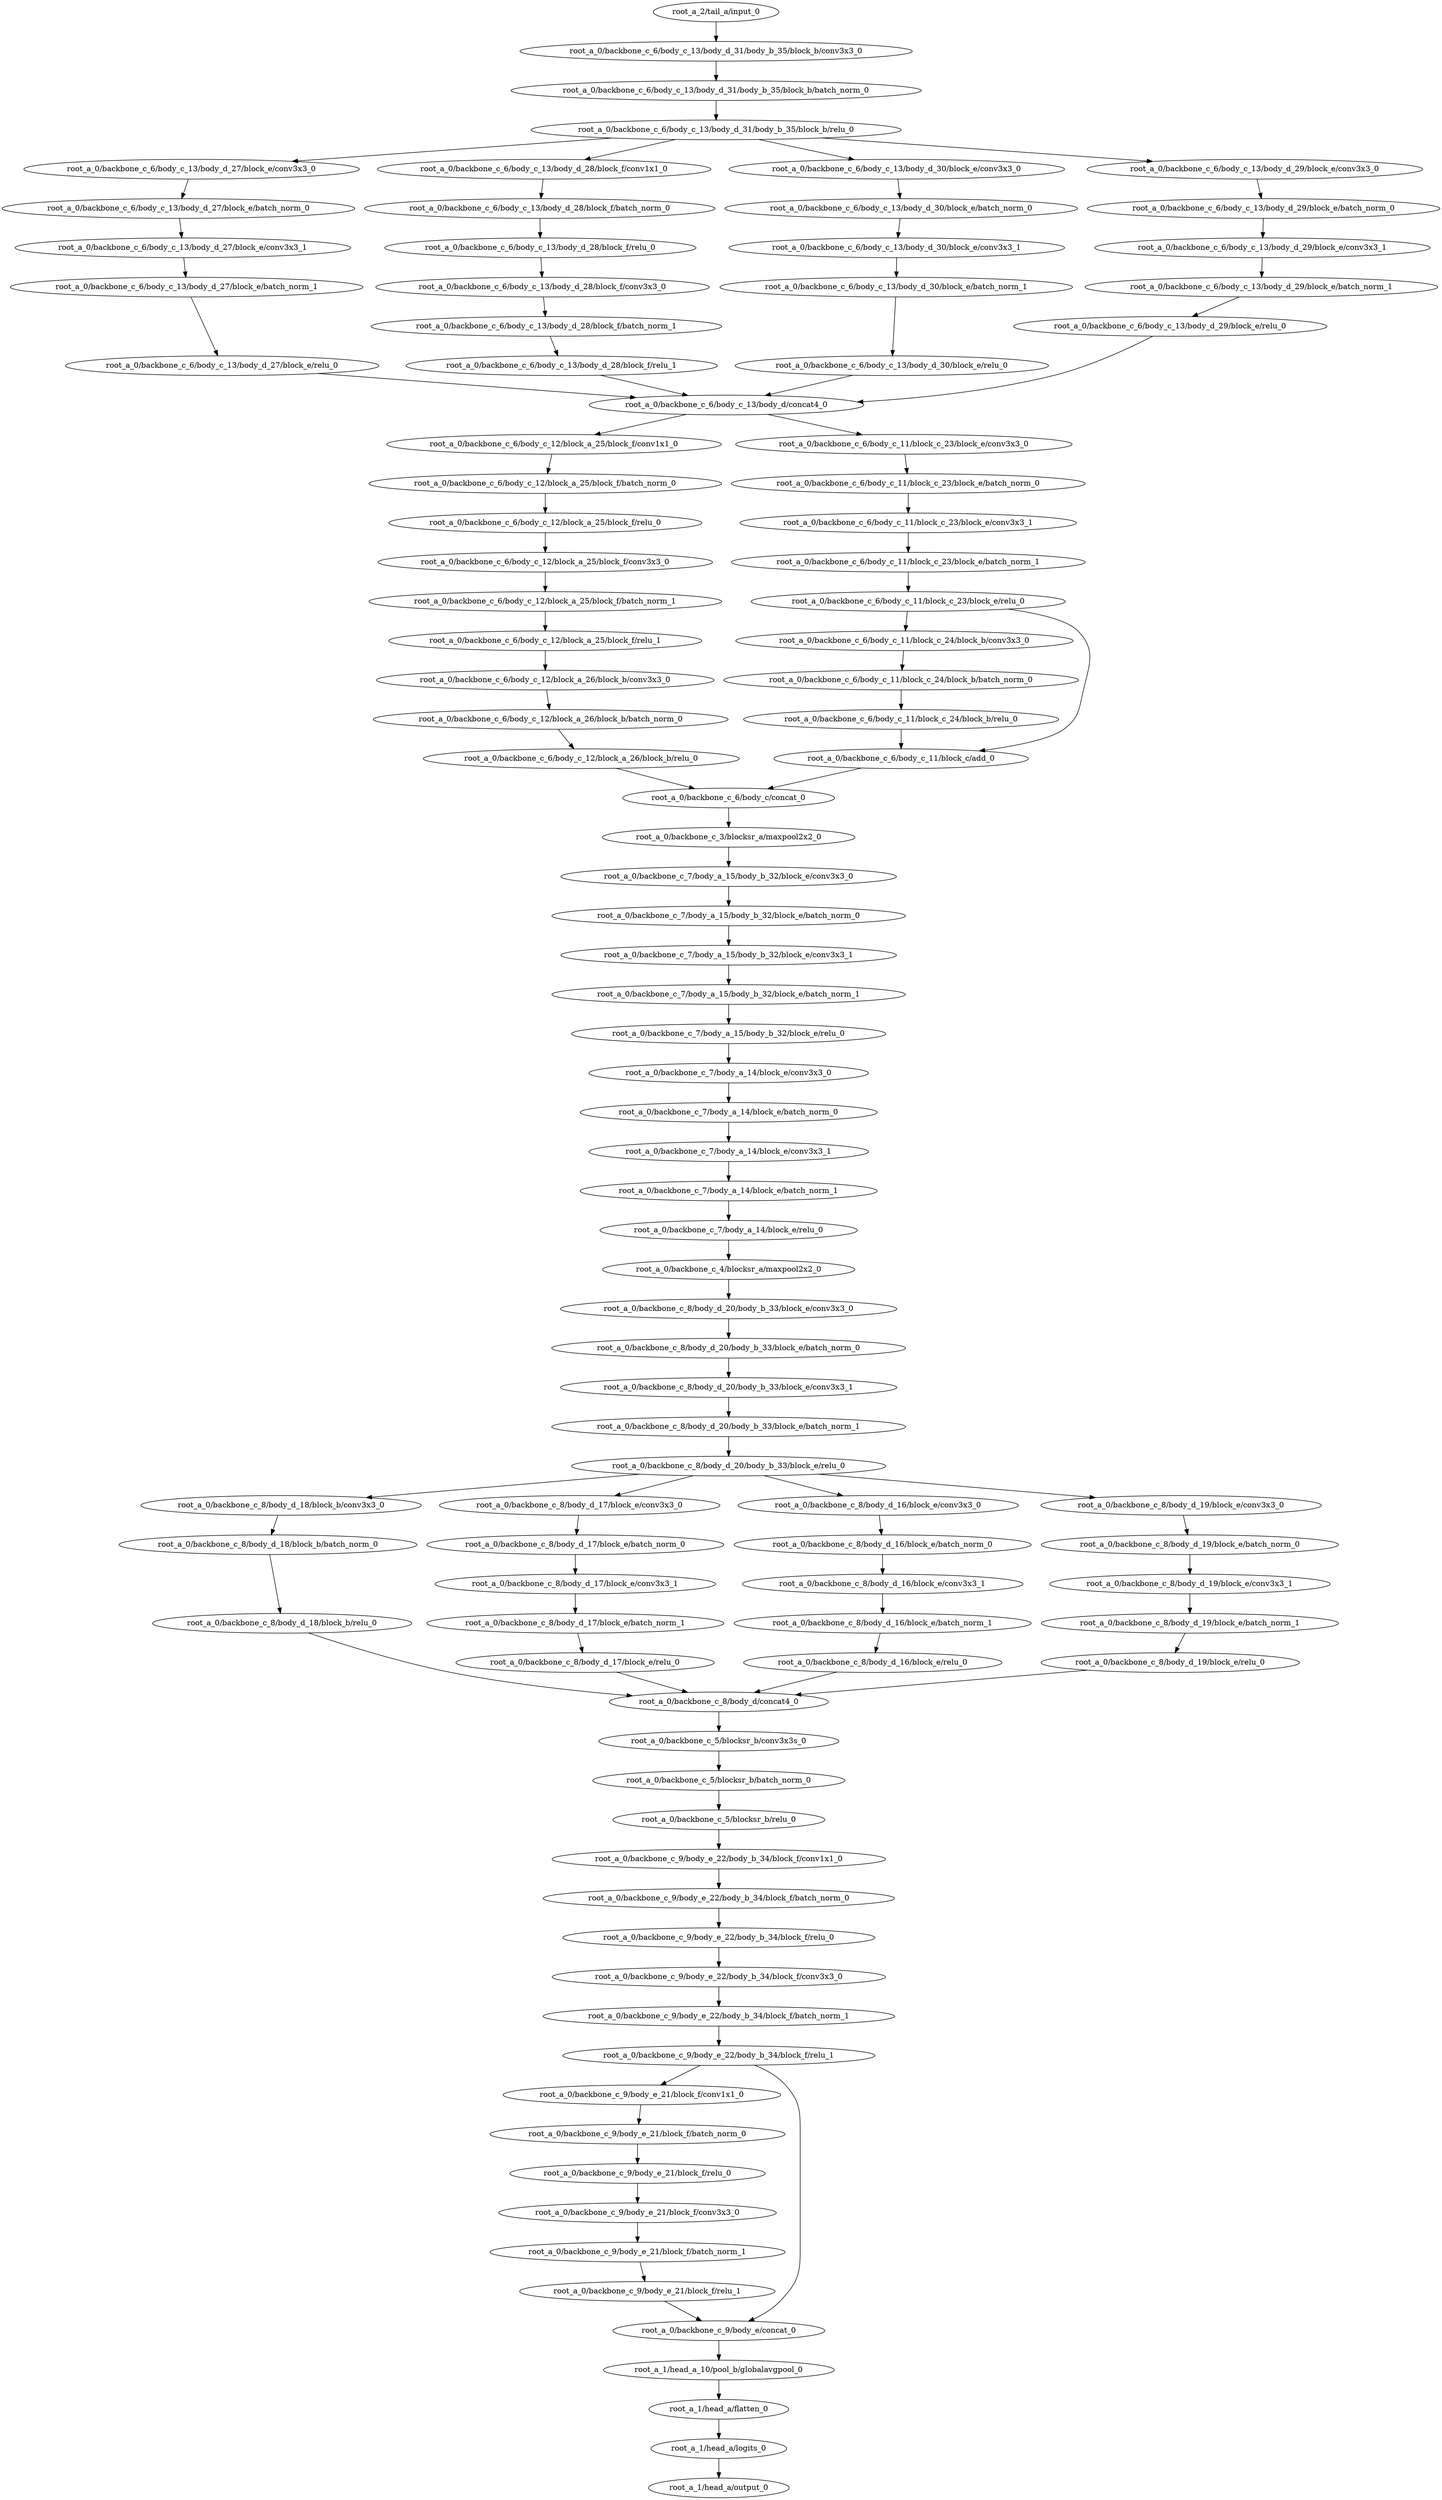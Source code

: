 digraph root_a {
	"root_a_2/tail_a/input_0"
	"root_a_0/backbone_c_6/body_c_13/body_d_31/body_b_35/block_b/conv3x3_0"
	"root_a_0/backbone_c_6/body_c_13/body_d_31/body_b_35/block_b/batch_norm_0"
	"root_a_0/backbone_c_6/body_c_13/body_d_31/body_b_35/block_b/relu_0"
	"root_a_0/backbone_c_6/body_c_13/body_d_27/block_e/conv3x3_0"
	"root_a_0/backbone_c_6/body_c_13/body_d_27/block_e/batch_norm_0"
	"root_a_0/backbone_c_6/body_c_13/body_d_27/block_e/conv3x3_1"
	"root_a_0/backbone_c_6/body_c_13/body_d_27/block_e/batch_norm_1"
	"root_a_0/backbone_c_6/body_c_13/body_d_27/block_e/relu_0"
	"root_a_0/backbone_c_6/body_c_13/body_d_28/block_f/conv1x1_0"
	"root_a_0/backbone_c_6/body_c_13/body_d_28/block_f/batch_norm_0"
	"root_a_0/backbone_c_6/body_c_13/body_d_28/block_f/relu_0"
	"root_a_0/backbone_c_6/body_c_13/body_d_28/block_f/conv3x3_0"
	"root_a_0/backbone_c_6/body_c_13/body_d_28/block_f/batch_norm_1"
	"root_a_0/backbone_c_6/body_c_13/body_d_28/block_f/relu_1"
	"root_a_0/backbone_c_6/body_c_13/body_d_30/block_e/conv3x3_0"
	"root_a_0/backbone_c_6/body_c_13/body_d_30/block_e/batch_norm_0"
	"root_a_0/backbone_c_6/body_c_13/body_d_30/block_e/conv3x3_1"
	"root_a_0/backbone_c_6/body_c_13/body_d_30/block_e/batch_norm_1"
	"root_a_0/backbone_c_6/body_c_13/body_d_30/block_e/relu_0"
	"root_a_0/backbone_c_6/body_c_13/body_d_29/block_e/conv3x3_0"
	"root_a_0/backbone_c_6/body_c_13/body_d_29/block_e/batch_norm_0"
	"root_a_0/backbone_c_6/body_c_13/body_d_29/block_e/conv3x3_1"
	"root_a_0/backbone_c_6/body_c_13/body_d_29/block_e/batch_norm_1"
	"root_a_0/backbone_c_6/body_c_13/body_d_29/block_e/relu_0"
	"root_a_0/backbone_c_6/body_c_13/body_d/concat4_0"
	"root_a_0/backbone_c_6/body_c_12/block_a_25/block_f/conv1x1_0"
	"root_a_0/backbone_c_6/body_c_12/block_a_25/block_f/batch_norm_0"
	"root_a_0/backbone_c_6/body_c_12/block_a_25/block_f/relu_0"
	"root_a_0/backbone_c_6/body_c_12/block_a_25/block_f/conv3x3_0"
	"root_a_0/backbone_c_6/body_c_12/block_a_25/block_f/batch_norm_1"
	"root_a_0/backbone_c_6/body_c_12/block_a_25/block_f/relu_1"
	"root_a_0/backbone_c_6/body_c_12/block_a_26/block_b/conv3x3_0"
	"root_a_0/backbone_c_6/body_c_12/block_a_26/block_b/batch_norm_0"
	"root_a_0/backbone_c_6/body_c_12/block_a_26/block_b/relu_0"
	"root_a_0/backbone_c_6/body_c_11/block_c_23/block_e/conv3x3_0"
	"root_a_0/backbone_c_6/body_c_11/block_c_23/block_e/batch_norm_0"
	"root_a_0/backbone_c_6/body_c_11/block_c_23/block_e/conv3x3_1"
	"root_a_0/backbone_c_6/body_c_11/block_c_23/block_e/batch_norm_1"
	"root_a_0/backbone_c_6/body_c_11/block_c_23/block_e/relu_0"
	"root_a_0/backbone_c_6/body_c_11/block_c_24/block_b/conv3x3_0"
	"root_a_0/backbone_c_6/body_c_11/block_c_24/block_b/batch_norm_0"
	"root_a_0/backbone_c_6/body_c_11/block_c_24/block_b/relu_0"
	"root_a_0/backbone_c_6/body_c_11/block_c/add_0"
	"root_a_0/backbone_c_6/body_c/concat_0"
	"root_a_0/backbone_c_3/blocksr_a/maxpool2x2_0"
	"root_a_0/backbone_c_7/body_a_15/body_b_32/block_e/conv3x3_0"
	"root_a_0/backbone_c_7/body_a_15/body_b_32/block_e/batch_norm_0"
	"root_a_0/backbone_c_7/body_a_15/body_b_32/block_e/conv3x3_1"
	"root_a_0/backbone_c_7/body_a_15/body_b_32/block_e/batch_norm_1"
	"root_a_0/backbone_c_7/body_a_15/body_b_32/block_e/relu_0"
	"root_a_0/backbone_c_7/body_a_14/block_e/conv3x3_0"
	"root_a_0/backbone_c_7/body_a_14/block_e/batch_norm_0"
	"root_a_0/backbone_c_7/body_a_14/block_e/conv3x3_1"
	"root_a_0/backbone_c_7/body_a_14/block_e/batch_norm_1"
	"root_a_0/backbone_c_7/body_a_14/block_e/relu_0"
	"root_a_0/backbone_c_4/blocksr_a/maxpool2x2_0"
	"root_a_0/backbone_c_8/body_d_20/body_b_33/block_e/conv3x3_0"
	"root_a_0/backbone_c_8/body_d_20/body_b_33/block_e/batch_norm_0"
	"root_a_0/backbone_c_8/body_d_20/body_b_33/block_e/conv3x3_1"
	"root_a_0/backbone_c_8/body_d_20/body_b_33/block_e/batch_norm_1"
	"root_a_0/backbone_c_8/body_d_20/body_b_33/block_e/relu_0"
	"root_a_0/backbone_c_8/body_d_18/block_b/conv3x3_0"
	"root_a_0/backbone_c_8/body_d_18/block_b/batch_norm_0"
	"root_a_0/backbone_c_8/body_d_18/block_b/relu_0"
	"root_a_0/backbone_c_8/body_d_17/block_e/conv3x3_0"
	"root_a_0/backbone_c_8/body_d_17/block_e/batch_norm_0"
	"root_a_0/backbone_c_8/body_d_17/block_e/conv3x3_1"
	"root_a_0/backbone_c_8/body_d_17/block_e/batch_norm_1"
	"root_a_0/backbone_c_8/body_d_17/block_e/relu_0"
	"root_a_0/backbone_c_8/body_d_16/block_e/conv3x3_0"
	"root_a_0/backbone_c_8/body_d_16/block_e/batch_norm_0"
	"root_a_0/backbone_c_8/body_d_16/block_e/conv3x3_1"
	"root_a_0/backbone_c_8/body_d_16/block_e/batch_norm_1"
	"root_a_0/backbone_c_8/body_d_16/block_e/relu_0"
	"root_a_0/backbone_c_8/body_d_19/block_e/conv3x3_0"
	"root_a_0/backbone_c_8/body_d_19/block_e/batch_norm_0"
	"root_a_0/backbone_c_8/body_d_19/block_e/conv3x3_1"
	"root_a_0/backbone_c_8/body_d_19/block_e/batch_norm_1"
	"root_a_0/backbone_c_8/body_d_19/block_e/relu_0"
	"root_a_0/backbone_c_8/body_d/concat4_0"
	"root_a_0/backbone_c_5/blocksr_b/conv3x3s_0"
	"root_a_0/backbone_c_5/blocksr_b/batch_norm_0"
	"root_a_0/backbone_c_5/blocksr_b/relu_0"
	"root_a_0/backbone_c_9/body_e_22/body_b_34/block_f/conv1x1_0"
	"root_a_0/backbone_c_9/body_e_22/body_b_34/block_f/batch_norm_0"
	"root_a_0/backbone_c_9/body_e_22/body_b_34/block_f/relu_0"
	"root_a_0/backbone_c_9/body_e_22/body_b_34/block_f/conv3x3_0"
	"root_a_0/backbone_c_9/body_e_22/body_b_34/block_f/batch_norm_1"
	"root_a_0/backbone_c_9/body_e_22/body_b_34/block_f/relu_1"
	"root_a_0/backbone_c_9/body_e_21/block_f/conv1x1_0"
	"root_a_0/backbone_c_9/body_e_21/block_f/batch_norm_0"
	"root_a_0/backbone_c_9/body_e_21/block_f/relu_0"
	"root_a_0/backbone_c_9/body_e_21/block_f/conv3x3_0"
	"root_a_0/backbone_c_9/body_e_21/block_f/batch_norm_1"
	"root_a_0/backbone_c_9/body_e_21/block_f/relu_1"
	"root_a_0/backbone_c_9/body_e/concat_0"
	"root_a_1/head_a_10/pool_b/globalavgpool_0"
	"root_a_1/head_a/flatten_0"
	"root_a_1/head_a/logits_0"
	"root_a_1/head_a/output_0"

	"root_a_2/tail_a/input_0" -> "root_a_0/backbone_c_6/body_c_13/body_d_31/body_b_35/block_b/conv3x3_0"
	"root_a_0/backbone_c_6/body_c_13/body_d_31/body_b_35/block_b/conv3x3_0" -> "root_a_0/backbone_c_6/body_c_13/body_d_31/body_b_35/block_b/batch_norm_0"
	"root_a_0/backbone_c_6/body_c_13/body_d_31/body_b_35/block_b/batch_norm_0" -> "root_a_0/backbone_c_6/body_c_13/body_d_31/body_b_35/block_b/relu_0"
	"root_a_0/backbone_c_6/body_c_13/body_d_31/body_b_35/block_b/relu_0" -> "root_a_0/backbone_c_6/body_c_13/body_d_27/block_e/conv3x3_0"
	"root_a_0/backbone_c_6/body_c_13/body_d_27/block_e/conv3x3_0" -> "root_a_0/backbone_c_6/body_c_13/body_d_27/block_e/batch_norm_0"
	"root_a_0/backbone_c_6/body_c_13/body_d_27/block_e/batch_norm_0" -> "root_a_0/backbone_c_6/body_c_13/body_d_27/block_e/conv3x3_1"
	"root_a_0/backbone_c_6/body_c_13/body_d_27/block_e/conv3x3_1" -> "root_a_0/backbone_c_6/body_c_13/body_d_27/block_e/batch_norm_1"
	"root_a_0/backbone_c_6/body_c_13/body_d_27/block_e/batch_norm_1" -> "root_a_0/backbone_c_6/body_c_13/body_d_27/block_e/relu_0"
	"root_a_0/backbone_c_6/body_c_13/body_d_31/body_b_35/block_b/relu_0" -> "root_a_0/backbone_c_6/body_c_13/body_d_28/block_f/conv1x1_0"
	"root_a_0/backbone_c_6/body_c_13/body_d_28/block_f/conv1x1_0" -> "root_a_0/backbone_c_6/body_c_13/body_d_28/block_f/batch_norm_0"
	"root_a_0/backbone_c_6/body_c_13/body_d_28/block_f/batch_norm_0" -> "root_a_0/backbone_c_6/body_c_13/body_d_28/block_f/relu_0"
	"root_a_0/backbone_c_6/body_c_13/body_d_28/block_f/relu_0" -> "root_a_0/backbone_c_6/body_c_13/body_d_28/block_f/conv3x3_0"
	"root_a_0/backbone_c_6/body_c_13/body_d_28/block_f/conv3x3_0" -> "root_a_0/backbone_c_6/body_c_13/body_d_28/block_f/batch_norm_1"
	"root_a_0/backbone_c_6/body_c_13/body_d_28/block_f/batch_norm_1" -> "root_a_0/backbone_c_6/body_c_13/body_d_28/block_f/relu_1"
	"root_a_0/backbone_c_6/body_c_13/body_d_31/body_b_35/block_b/relu_0" -> "root_a_0/backbone_c_6/body_c_13/body_d_30/block_e/conv3x3_0"
	"root_a_0/backbone_c_6/body_c_13/body_d_30/block_e/conv3x3_0" -> "root_a_0/backbone_c_6/body_c_13/body_d_30/block_e/batch_norm_0"
	"root_a_0/backbone_c_6/body_c_13/body_d_30/block_e/batch_norm_0" -> "root_a_0/backbone_c_6/body_c_13/body_d_30/block_e/conv3x3_1"
	"root_a_0/backbone_c_6/body_c_13/body_d_30/block_e/conv3x3_1" -> "root_a_0/backbone_c_6/body_c_13/body_d_30/block_e/batch_norm_1"
	"root_a_0/backbone_c_6/body_c_13/body_d_30/block_e/batch_norm_1" -> "root_a_0/backbone_c_6/body_c_13/body_d_30/block_e/relu_0"
	"root_a_0/backbone_c_6/body_c_13/body_d_31/body_b_35/block_b/relu_0" -> "root_a_0/backbone_c_6/body_c_13/body_d_29/block_e/conv3x3_0"
	"root_a_0/backbone_c_6/body_c_13/body_d_29/block_e/conv3x3_0" -> "root_a_0/backbone_c_6/body_c_13/body_d_29/block_e/batch_norm_0"
	"root_a_0/backbone_c_6/body_c_13/body_d_29/block_e/batch_norm_0" -> "root_a_0/backbone_c_6/body_c_13/body_d_29/block_e/conv3x3_1"
	"root_a_0/backbone_c_6/body_c_13/body_d_29/block_e/conv3x3_1" -> "root_a_0/backbone_c_6/body_c_13/body_d_29/block_e/batch_norm_1"
	"root_a_0/backbone_c_6/body_c_13/body_d_29/block_e/batch_norm_1" -> "root_a_0/backbone_c_6/body_c_13/body_d_29/block_e/relu_0"
	"root_a_0/backbone_c_6/body_c_13/body_d_27/block_e/relu_0" -> "root_a_0/backbone_c_6/body_c_13/body_d/concat4_0"
	"root_a_0/backbone_c_6/body_c_13/body_d_28/block_f/relu_1" -> "root_a_0/backbone_c_6/body_c_13/body_d/concat4_0"
	"root_a_0/backbone_c_6/body_c_13/body_d_30/block_e/relu_0" -> "root_a_0/backbone_c_6/body_c_13/body_d/concat4_0"
	"root_a_0/backbone_c_6/body_c_13/body_d_29/block_e/relu_0" -> "root_a_0/backbone_c_6/body_c_13/body_d/concat4_0"
	"root_a_0/backbone_c_6/body_c_13/body_d/concat4_0" -> "root_a_0/backbone_c_6/body_c_12/block_a_25/block_f/conv1x1_0"
	"root_a_0/backbone_c_6/body_c_12/block_a_25/block_f/conv1x1_0" -> "root_a_0/backbone_c_6/body_c_12/block_a_25/block_f/batch_norm_0"
	"root_a_0/backbone_c_6/body_c_12/block_a_25/block_f/batch_norm_0" -> "root_a_0/backbone_c_6/body_c_12/block_a_25/block_f/relu_0"
	"root_a_0/backbone_c_6/body_c_12/block_a_25/block_f/relu_0" -> "root_a_0/backbone_c_6/body_c_12/block_a_25/block_f/conv3x3_0"
	"root_a_0/backbone_c_6/body_c_12/block_a_25/block_f/conv3x3_0" -> "root_a_0/backbone_c_6/body_c_12/block_a_25/block_f/batch_norm_1"
	"root_a_0/backbone_c_6/body_c_12/block_a_25/block_f/batch_norm_1" -> "root_a_0/backbone_c_6/body_c_12/block_a_25/block_f/relu_1"
	"root_a_0/backbone_c_6/body_c_12/block_a_25/block_f/relu_1" -> "root_a_0/backbone_c_6/body_c_12/block_a_26/block_b/conv3x3_0"
	"root_a_0/backbone_c_6/body_c_12/block_a_26/block_b/conv3x3_0" -> "root_a_0/backbone_c_6/body_c_12/block_a_26/block_b/batch_norm_0"
	"root_a_0/backbone_c_6/body_c_12/block_a_26/block_b/batch_norm_0" -> "root_a_0/backbone_c_6/body_c_12/block_a_26/block_b/relu_0"
	"root_a_0/backbone_c_6/body_c_13/body_d/concat4_0" -> "root_a_0/backbone_c_6/body_c_11/block_c_23/block_e/conv3x3_0"
	"root_a_0/backbone_c_6/body_c_11/block_c_23/block_e/conv3x3_0" -> "root_a_0/backbone_c_6/body_c_11/block_c_23/block_e/batch_norm_0"
	"root_a_0/backbone_c_6/body_c_11/block_c_23/block_e/batch_norm_0" -> "root_a_0/backbone_c_6/body_c_11/block_c_23/block_e/conv3x3_1"
	"root_a_0/backbone_c_6/body_c_11/block_c_23/block_e/conv3x3_1" -> "root_a_0/backbone_c_6/body_c_11/block_c_23/block_e/batch_norm_1"
	"root_a_0/backbone_c_6/body_c_11/block_c_23/block_e/batch_norm_1" -> "root_a_0/backbone_c_6/body_c_11/block_c_23/block_e/relu_0"
	"root_a_0/backbone_c_6/body_c_11/block_c_23/block_e/relu_0" -> "root_a_0/backbone_c_6/body_c_11/block_c_24/block_b/conv3x3_0"
	"root_a_0/backbone_c_6/body_c_11/block_c_24/block_b/conv3x3_0" -> "root_a_0/backbone_c_6/body_c_11/block_c_24/block_b/batch_norm_0"
	"root_a_0/backbone_c_6/body_c_11/block_c_24/block_b/batch_norm_0" -> "root_a_0/backbone_c_6/body_c_11/block_c_24/block_b/relu_0"
	"root_a_0/backbone_c_6/body_c_11/block_c_23/block_e/relu_0" -> "root_a_0/backbone_c_6/body_c_11/block_c/add_0"
	"root_a_0/backbone_c_6/body_c_11/block_c_24/block_b/relu_0" -> "root_a_0/backbone_c_6/body_c_11/block_c/add_0"
	"root_a_0/backbone_c_6/body_c_12/block_a_26/block_b/relu_0" -> "root_a_0/backbone_c_6/body_c/concat_0"
	"root_a_0/backbone_c_6/body_c_11/block_c/add_0" -> "root_a_0/backbone_c_6/body_c/concat_0"
	"root_a_0/backbone_c_6/body_c/concat_0" -> "root_a_0/backbone_c_3/blocksr_a/maxpool2x2_0"
	"root_a_0/backbone_c_3/blocksr_a/maxpool2x2_0" -> "root_a_0/backbone_c_7/body_a_15/body_b_32/block_e/conv3x3_0"
	"root_a_0/backbone_c_7/body_a_15/body_b_32/block_e/conv3x3_0" -> "root_a_0/backbone_c_7/body_a_15/body_b_32/block_e/batch_norm_0"
	"root_a_0/backbone_c_7/body_a_15/body_b_32/block_e/batch_norm_0" -> "root_a_0/backbone_c_7/body_a_15/body_b_32/block_e/conv3x3_1"
	"root_a_0/backbone_c_7/body_a_15/body_b_32/block_e/conv3x3_1" -> "root_a_0/backbone_c_7/body_a_15/body_b_32/block_e/batch_norm_1"
	"root_a_0/backbone_c_7/body_a_15/body_b_32/block_e/batch_norm_1" -> "root_a_0/backbone_c_7/body_a_15/body_b_32/block_e/relu_0"
	"root_a_0/backbone_c_7/body_a_15/body_b_32/block_e/relu_0" -> "root_a_0/backbone_c_7/body_a_14/block_e/conv3x3_0"
	"root_a_0/backbone_c_7/body_a_14/block_e/conv3x3_0" -> "root_a_0/backbone_c_7/body_a_14/block_e/batch_norm_0"
	"root_a_0/backbone_c_7/body_a_14/block_e/batch_norm_0" -> "root_a_0/backbone_c_7/body_a_14/block_e/conv3x3_1"
	"root_a_0/backbone_c_7/body_a_14/block_e/conv3x3_1" -> "root_a_0/backbone_c_7/body_a_14/block_e/batch_norm_1"
	"root_a_0/backbone_c_7/body_a_14/block_e/batch_norm_1" -> "root_a_0/backbone_c_7/body_a_14/block_e/relu_0"
	"root_a_0/backbone_c_7/body_a_14/block_e/relu_0" -> "root_a_0/backbone_c_4/blocksr_a/maxpool2x2_0"
	"root_a_0/backbone_c_4/blocksr_a/maxpool2x2_0" -> "root_a_0/backbone_c_8/body_d_20/body_b_33/block_e/conv3x3_0"
	"root_a_0/backbone_c_8/body_d_20/body_b_33/block_e/conv3x3_0" -> "root_a_0/backbone_c_8/body_d_20/body_b_33/block_e/batch_norm_0"
	"root_a_0/backbone_c_8/body_d_20/body_b_33/block_e/batch_norm_0" -> "root_a_0/backbone_c_8/body_d_20/body_b_33/block_e/conv3x3_1"
	"root_a_0/backbone_c_8/body_d_20/body_b_33/block_e/conv3x3_1" -> "root_a_0/backbone_c_8/body_d_20/body_b_33/block_e/batch_norm_1"
	"root_a_0/backbone_c_8/body_d_20/body_b_33/block_e/batch_norm_1" -> "root_a_0/backbone_c_8/body_d_20/body_b_33/block_e/relu_0"
	"root_a_0/backbone_c_8/body_d_20/body_b_33/block_e/relu_0" -> "root_a_0/backbone_c_8/body_d_18/block_b/conv3x3_0"
	"root_a_0/backbone_c_8/body_d_18/block_b/conv3x3_0" -> "root_a_0/backbone_c_8/body_d_18/block_b/batch_norm_0"
	"root_a_0/backbone_c_8/body_d_18/block_b/batch_norm_0" -> "root_a_0/backbone_c_8/body_d_18/block_b/relu_0"
	"root_a_0/backbone_c_8/body_d_20/body_b_33/block_e/relu_0" -> "root_a_0/backbone_c_8/body_d_17/block_e/conv3x3_0"
	"root_a_0/backbone_c_8/body_d_17/block_e/conv3x3_0" -> "root_a_0/backbone_c_8/body_d_17/block_e/batch_norm_0"
	"root_a_0/backbone_c_8/body_d_17/block_e/batch_norm_0" -> "root_a_0/backbone_c_8/body_d_17/block_e/conv3x3_1"
	"root_a_0/backbone_c_8/body_d_17/block_e/conv3x3_1" -> "root_a_0/backbone_c_8/body_d_17/block_e/batch_norm_1"
	"root_a_0/backbone_c_8/body_d_17/block_e/batch_norm_1" -> "root_a_0/backbone_c_8/body_d_17/block_e/relu_0"
	"root_a_0/backbone_c_8/body_d_20/body_b_33/block_e/relu_0" -> "root_a_0/backbone_c_8/body_d_16/block_e/conv3x3_0"
	"root_a_0/backbone_c_8/body_d_16/block_e/conv3x3_0" -> "root_a_0/backbone_c_8/body_d_16/block_e/batch_norm_0"
	"root_a_0/backbone_c_8/body_d_16/block_e/batch_norm_0" -> "root_a_0/backbone_c_8/body_d_16/block_e/conv3x3_1"
	"root_a_0/backbone_c_8/body_d_16/block_e/conv3x3_1" -> "root_a_0/backbone_c_8/body_d_16/block_e/batch_norm_1"
	"root_a_0/backbone_c_8/body_d_16/block_e/batch_norm_1" -> "root_a_0/backbone_c_8/body_d_16/block_e/relu_0"
	"root_a_0/backbone_c_8/body_d_20/body_b_33/block_e/relu_0" -> "root_a_0/backbone_c_8/body_d_19/block_e/conv3x3_0"
	"root_a_0/backbone_c_8/body_d_19/block_e/conv3x3_0" -> "root_a_0/backbone_c_8/body_d_19/block_e/batch_norm_0"
	"root_a_0/backbone_c_8/body_d_19/block_e/batch_norm_0" -> "root_a_0/backbone_c_8/body_d_19/block_e/conv3x3_1"
	"root_a_0/backbone_c_8/body_d_19/block_e/conv3x3_1" -> "root_a_0/backbone_c_8/body_d_19/block_e/batch_norm_1"
	"root_a_0/backbone_c_8/body_d_19/block_e/batch_norm_1" -> "root_a_0/backbone_c_8/body_d_19/block_e/relu_0"
	"root_a_0/backbone_c_8/body_d_18/block_b/relu_0" -> "root_a_0/backbone_c_8/body_d/concat4_0"
	"root_a_0/backbone_c_8/body_d_17/block_e/relu_0" -> "root_a_0/backbone_c_8/body_d/concat4_0"
	"root_a_0/backbone_c_8/body_d_16/block_e/relu_0" -> "root_a_0/backbone_c_8/body_d/concat4_0"
	"root_a_0/backbone_c_8/body_d_19/block_e/relu_0" -> "root_a_0/backbone_c_8/body_d/concat4_0"
	"root_a_0/backbone_c_8/body_d/concat4_0" -> "root_a_0/backbone_c_5/blocksr_b/conv3x3s_0"
	"root_a_0/backbone_c_5/blocksr_b/conv3x3s_0" -> "root_a_0/backbone_c_5/blocksr_b/batch_norm_0"
	"root_a_0/backbone_c_5/blocksr_b/batch_norm_0" -> "root_a_0/backbone_c_5/blocksr_b/relu_0"
	"root_a_0/backbone_c_5/blocksr_b/relu_0" -> "root_a_0/backbone_c_9/body_e_22/body_b_34/block_f/conv1x1_0"
	"root_a_0/backbone_c_9/body_e_22/body_b_34/block_f/conv1x1_0" -> "root_a_0/backbone_c_9/body_e_22/body_b_34/block_f/batch_norm_0"
	"root_a_0/backbone_c_9/body_e_22/body_b_34/block_f/batch_norm_0" -> "root_a_0/backbone_c_9/body_e_22/body_b_34/block_f/relu_0"
	"root_a_0/backbone_c_9/body_e_22/body_b_34/block_f/relu_0" -> "root_a_0/backbone_c_9/body_e_22/body_b_34/block_f/conv3x3_0"
	"root_a_0/backbone_c_9/body_e_22/body_b_34/block_f/conv3x3_0" -> "root_a_0/backbone_c_9/body_e_22/body_b_34/block_f/batch_norm_1"
	"root_a_0/backbone_c_9/body_e_22/body_b_34/block_f/batch_norm_1" -> "root_a_0/backbone_c_9/body_e_22/body_b_34/block_f/relu_1"
	"root_a_0/backbone_c_9/body_e_22/body_b_34/block_f/relu_1" -> "root_a_0/backbone_c_9/body_e_21/block_f/conv1x1_0"
	"root_a_0/backbone_c_9/body_e_21/block_f/conv1x1_0" -> "root_a_0/backbone_c_9/body_e_21/block_f/batch_norm_0"
	"root_a_0/backbone_c_9/body_e_21/block_f/batch_norm_0" -> "root_a_0/backbone_c_9/body_e_21/block_f/relu_0"
	"root_a_0/backbone_c_9/body_e_21/block_f/relu_0" -> "root_a_0/backbone_c_9/body_e_21/block_f/conv3x3_0"
	"root_a_0/backbone_c_9/body_e_21/block_f/conv3x3_0" -> "root_a_0/backbone_c_9/body_e_21/block_f/batch_norm_1"
	"root_a_0/backbone_c_9/body_e_21/block_f/batch_norm_1" -> "root_a_0/backbone_c_9/body_e_21/block_f/relu_1"
	"root_a_0/backbone_c_9/body_e_22/body_b_34/block_f/relu_1" -> "root_a_0/backbone_c_9/body_e/concat_0"
	"root_a_0/backbone_c_9/body_e_21/block_f/relu_1" -> "root_a_0/backbone_c_9/body_e/concat_0"
	"root_a_0/backbone_c_9/body_e/concat_0" -> "root_a_1/head_a_10/pool_b/globalavgpool_0"
	"root_a_1/head_a_10/pool_b/globalavgpool_0" -> "root_a_1/head_a/flatten_0"
	"root_a_1/head_a/flatten_0" -> "root_a_1/head_a/logits_0"
	"root_a_1/head_a/logits_0" -> "root_a_1/head_a/output_0"

}